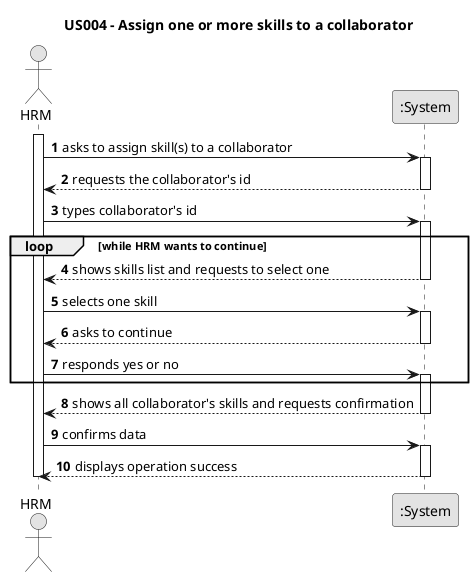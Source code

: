 @startuml
skinparam monochrome true
skinparam packageStyle rectangle
skinparam shadowing false

title US004 - Assign one or more skills to a collaborator

autonumber

actor "HRM" as Employee
participant ":System" as System

activate Employee

    Employee -> System : asks to assign skill(s) to a collaborator
    activate System

    System --> Employee : requests the collaborator's id
    deactivate System

    Employee -> System : types collaborator's id
    activate System

    loop while HRM wants to continue
    System --> Employee : shows skills list and requests to select one
    deactivate System

    Employee -> System : selects one skill
    activate System

    System --> Employee : asks to continue
    deactivate System

    Employee -> System : responds yes or no
    activate System
    end
    System --> Employee : shows all collaborator's skills and requests confirmation
    deactivate System

    Employee -> System : confirms data
    activate System

    System --> Employee : displays operation success
    deactivate System

deactivate Employee
@enduml